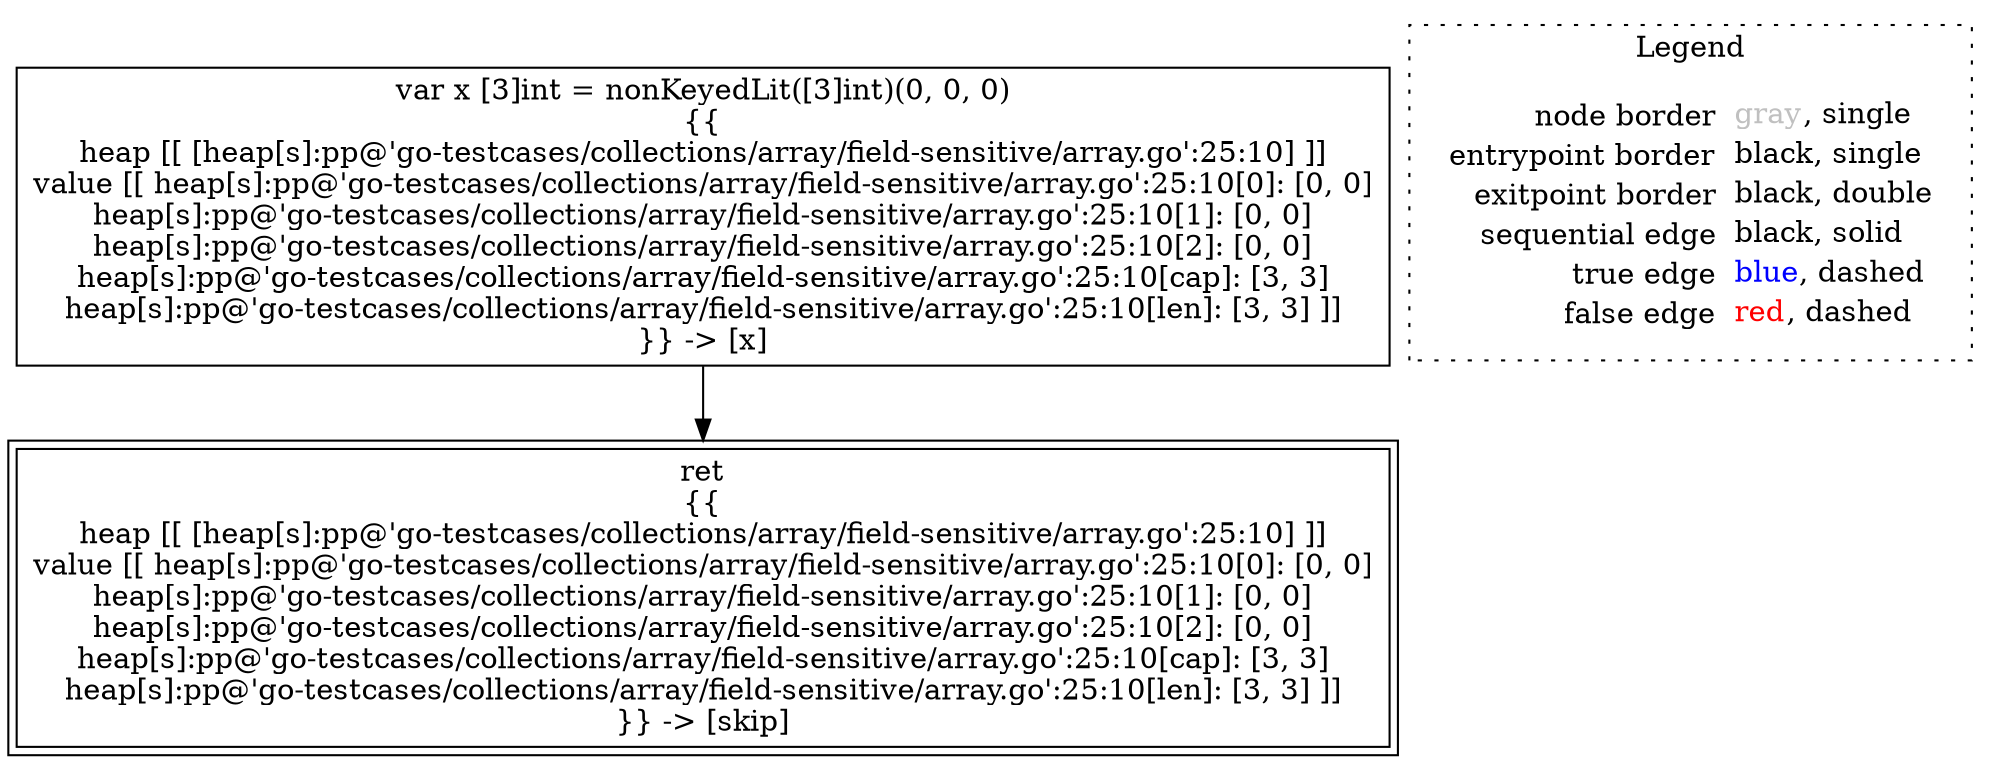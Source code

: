 digraph {
	"node0" [shape="rect",color="black",label=<var x [3]int = nonKeyedLit([3]int)(0, 0, 0)<BR/>{{<BR/>heap [[ [heap[s]:pp@'go-testcases/collections/array/field-sensitive/array.go':25:10] ]]<BR/>value [[ heap[s]:pp@'go-testcases/collections/array/field-sensitive/array.go':25:10[0]: [0, 0]<BR/>heap[s]:pp@'go-testcases/collections/array/field-sensitive/array.go':25:10[1]: [0, 0]<BR/>heap[s]:pp@'go-testcases/collections/array/field-sensitive/array.go':25:10[2]: [0, 0]<BR/>heap[s]:pp@'go-testcases/collections/array/field-sensitive/array.go':25:10[cap]: [3, 3]<BR/>heap[s]:pp@'go-testcases/collections/array/field-sensitive/array.go':25:10[len]: [3, 3] ]]<BR/>}} -&gt; [x]>];
	"node1" [shape="rect",color="black",peripheries="2",label=<ret<BR/>{{<BR/>heap [[ [heap[s]:pp@'go-testcases/collections/array/field-sensitive/array.go':25:10] ]]<BR/>value [[ heap[s]:pp@'go-testcases/collections/array/field-sensitive/array.go':25:10[0]: [0, 0]<BR/>heap[s]:pp@'go-testcases/collections/array/field-sensitive/array.go':25:10[1]: [0, 0]<BR/>heap[s]:pp@'go-testcases/collections/array/field-sensitive/array.go':25:10[2]: [0, 0]<BR/>heap[s]:pp@'go-testcases/collections/array/field-sensitive/array.go':25:10[cap]: [3, 3]<BR/>heap[s]:pp@'go-testcases/collections/array/field-sensitive/array.go':25:10[len]: [3, 3] ]]<BR/>}} -&gt; [skip]>];
	"node0" -> "node1" [color="black"];
subgraph cluster_legend {
	label="Legend";
	style=dotted;
	node [shape=plaintext];
	"legend" [label=<<table border="0" cellpadding="2" cellspacing="0" cellborder="0"><tr><td align="right">node border&nbsp;</td><td align="left"><font color="gray">gray</font>, single</td></tr><tr><td align="right">entrypoint border&nbsp;</td><td align="left"><font color="black">black</font>, single</td></tr><tr><td align="right">exitpoint border&nbsp;</td><td align="left"><font color="black">black</font>, double</td></tr><tr><td align="right">sequential edge&nbsp;</td><td align="left"><font color="black">black</font>, solid</td></tr><tr><td align="right">true edge&nbsp;</td><td align="left"><font color="blue">blue</font>, dashed</td></tr><tr><td align="right">false edge&nbsp;</td><td align="left"><font color="red">red</font>, dashed</td></tr></table>>];
}

}
